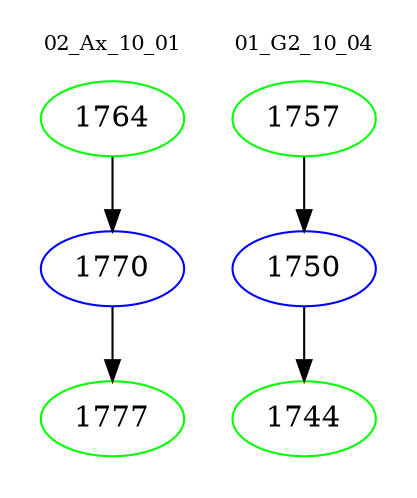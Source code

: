 digraph{
subgraph cluster_0 {
color = white
label = "02_Ax_10_01";
fontsize=10;
T0_1764 [label="1764", color="green"]
T0_1764 -> T0_1770 [color="black"]
T0_1770 [label="1770", color="blue"]
T0_1770 -> T0_1777 [color="black"]
T0_1777 [label="1777", color="green"]
}
subgraph cluster_1 {
color = white
label = "01_G2_10_04";
fontsize=10;
T1_1757 [label="1757", color="green"]
T1_1757 -> T1_1750 [color="black"]
T1_1750 [label="1750", color="blue"]
T1_1750 -> T1_1744 [color="black"]
T1_1744 [label="1744", color="green"]
}
}
